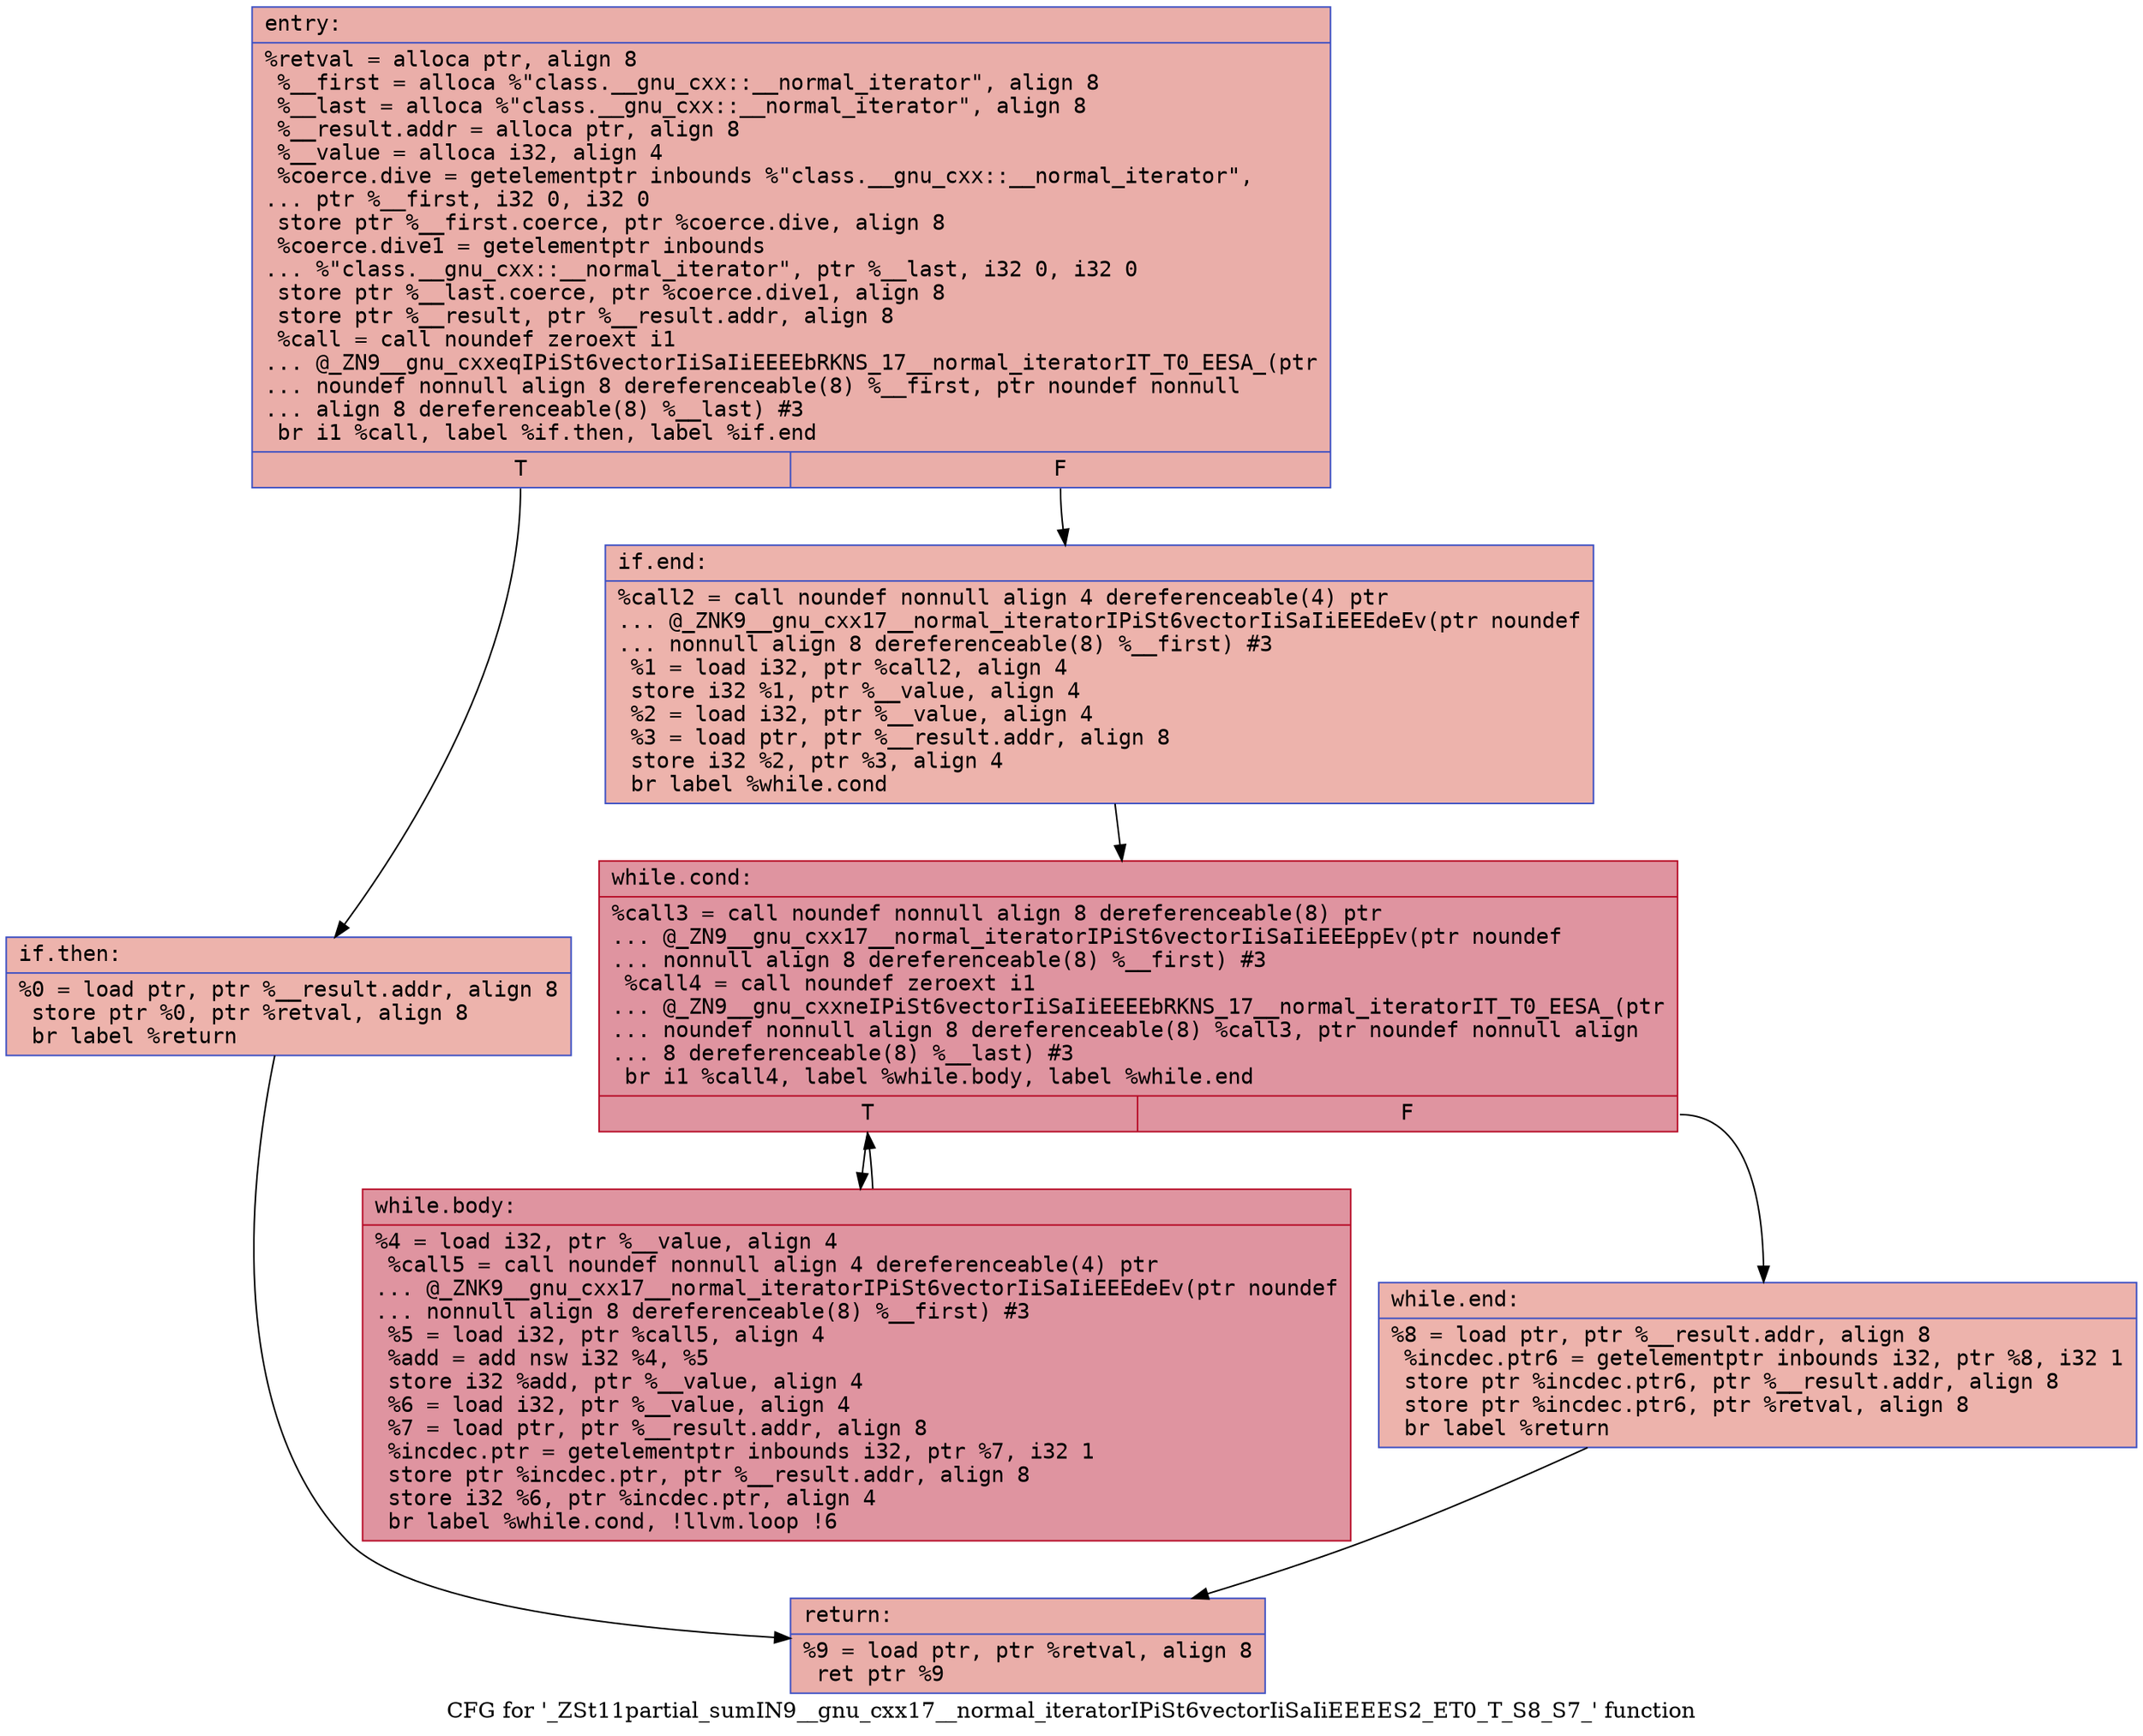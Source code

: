 digraph "CFG for '_ZSt11partial_sumIN9__gnu_cxx17__normal_iteratorIPiSt6vectorIiSaIiEEEES2_ET0_T_S8_S7_' function" {
	label="CFG for '_ZSt11partial_sumIN9__gnu_cxx17__normal_iteratorIPiSt6vectorIiSaIiEEEES2_ET0_T_S8_S7_' function";

	Node0x55b82440c8f0 [shape=record,color="#3d50c3ff", style=filled, fillcolor="#d0473d70" fontname="Courier",label="{entry:\l|  %retval = alloca ptr, align 8\l  %__first = alloca %\"class.__gnu_cxx::__normal_iterator\", align 8\l  %__last = alloca %\"class.__gnu_cxx::__normal_iterator\", align 8\l  %__result.addr = alloca ptr, align 8\l  %__value = alloca i32, align 4\l  %coerce.dive = getelementptr inbounds %\"class.__gnu_cxx::__normal_iterator\",\l... ptr %__first, i32 0, i32 0\l  store ptr %__first.coerce, ptr %coerce.dive, align 8\l  %coerce.dive1 = getelementptr inbounds\l... %\"class.__gnu_cxx::__normal_iterator\", ptr %__last, i32 0, i32 0\l  store ptr %__last.coerce, ptr %coerce.dive1, align 8\l  store ptr %__result, ptr %__result.addr, align 8\l  %call = call noundef zeroext i1\l... @_ZN9__gnu_cxxeqIPiSt6vectorIiSaIiEEEEbRKNS_17__normal_iteratorIT_T0_EESA_(ptr\l... noundef nonnull align 8 dereferenceable(8) %__first, ptr noundef nonnull\l... align 8 dereferenceable(8) %__last) #3\l  br i1 %call, label %if.then, label %if.end\l|{<s0>T|<s1>F}}"];
	Node0x55b82440c8f0:s0 -> Node0x55b82440d150[tooltip="entry -> if.then\nProbability 50.00%" ];
	Node0x55b82440c8f0:s1 -> Node0x55b82440d340[tooltip="entry -> if.end\nProbability 50.00%" ];
	Node0x55b82440d150 [shape=record,color="#3d50c3ff", style=filled, fillcolor="#d6524470" fontname="Courier",label="{if.then:\l|  %0 = load ptr, ptr %__result.addr, align 8\l  store ptr %0, ptr %retval, align 8\l  br label %return\l}"];
	Node0x55b82440d150 -> Node0x55b82440d580[tooltip="if.then -> return\nProbability 100.00%" ];
	Node0x55b82440d340 [shape=record,color="#3d50c3ff", style=filled, fillcolor="#d6524470" fontname="Courier",label="{if.end:\l|  %call2 = call noundef nonnull align 4 dereferenceable(4) ptr\l... @_ZNK9__gnu_cxx17__normal_iteratorIPiSt6vectorIiSaIiEEEdeEv(ptr noundef\l... nonnull align 8 dereferenceable(8) %__first) #3\l  %1 = load i32, ptr %call2, align 4\l  store i32 %1, ptr %__value, align 4\l  %2 = load i32, ptr %__value, align 4\l  %3 = load ptr, ptr %__result.addr, align 8\l  store i32 %2, ptr %3, align 4\l  br label %while.cond\l}"];
	Node0x55b82440d340 -> Node0x55b82440d660[tooltip="if.end -> while.cond\nProbability 100.00%" ];
	Node0x55b82440d660 [shape=record,color="#b70d28ff", style=filled, fillcolor="#b70d2870" fontname="Courier",label="{while.cond:\l|  %call3 = call noundef nonnull align 8 dereferenceable(8) ptr\l... @_ZN9__gnu_cxx17__normal_iteratorIPiSt6vectorIiSaIiEEEppEv(ptr noundef\l... nonnull align 8 dereferenceable(8) %__first) #3\l  %call4 = call noundef zeroext i1\l... @_ZN9__gnu_cxxneIPiSt6vectorIiSaIiEEEEbRKNS_17__normal_iteratorIT_T0_EESA_(ptr\l... noundef nonnull align 8 dereferenceable(8) %call3, ptr noundef nonnull align\l... 8 dereferenceable(8) %__last) #3\l  br i1 %call4, label %while.body, label %while.end\l|{<s0>T|<s1>F}}"];
	Node0x55b82440d660:s0 -> Node0x55b82440e060[tooltip="while.cond -> while.body\nProbability 96.88%" ];
	Node0x55b82440d660:s1 -> Node0x55b82440e0e0[tooltip="while.cond -> while.end\nProbability 3.12%" ];
	Node0x55b82440e060 [shape=record,color="#b70d28ff", style=filled, fillcolor="#b70d2870" fontname="Courier",label="{while.body:\l|  %4 = load i32, ptr %__value, align 4\l  %call5 = call noundef nonnull align 4 dereferenceable(4) ptr\l... @_ZNK9__gnu_cxx17__normal_iteratorIPiSt6vectorIiSaIiEEEdeEv(ptr noundef\l... nonnull align 8 dereferenceable(8) %__first) #3\l  %5 = load i32, ptr %call5, align 4\l  %add = add nsw i32 %4, %5\l  store i32 %add, ptr %__value, align 4\l  %6 = load i32, ptr %__value, align 4\l  %7 = load ptr, ptr %__result.addr, align 8\l  %incdec.ptr = getelementptr inbounds i32, ptr %7, i32 1\l  store ptr %incdec.ptr, ptr %__result.addr, align 8\l  store i32 %6, ptr %incdec.ptr, align 4\l  br label %while.cond, !llvm.loop !6\l}"];
	Node0x55b82440e060 -> Node0x55b82440d660[tooltip="while.body -> while.cond\nProbability 100.00%" ];
	Node0x55b82440e0e0 [shape=record,color="#3d50c3ff", style=filled, fillcolor="#d6524470" fontname="Courier",label="{while.end:\l|  %8 = load ptr, ptr %__result.addr, align 8\l  %incdec.ptr6 = getelementptr inbounds i32, ptr %8, i32 1\l  store ptr %incdec.ptr6, ptr %__result.addr, align 8\l  store ptr %incdec.ptr6, ptr %retval, align 8\l  br label %return\l}"];
	Node0x55b82440e0e0 -> Node0x55b82440d580[tooltip="while.end -> return\nProbability 100.00%" ];
	Node0x55b82440d580 [shape=record,color="#3d50c3ff", style=filled, fillcolor="#d0473d70" fontname="Courier",label="{return:\l|  %9 = load ptr, ptr %retval, align 8\l  ret ptr %9\l}"];
}
